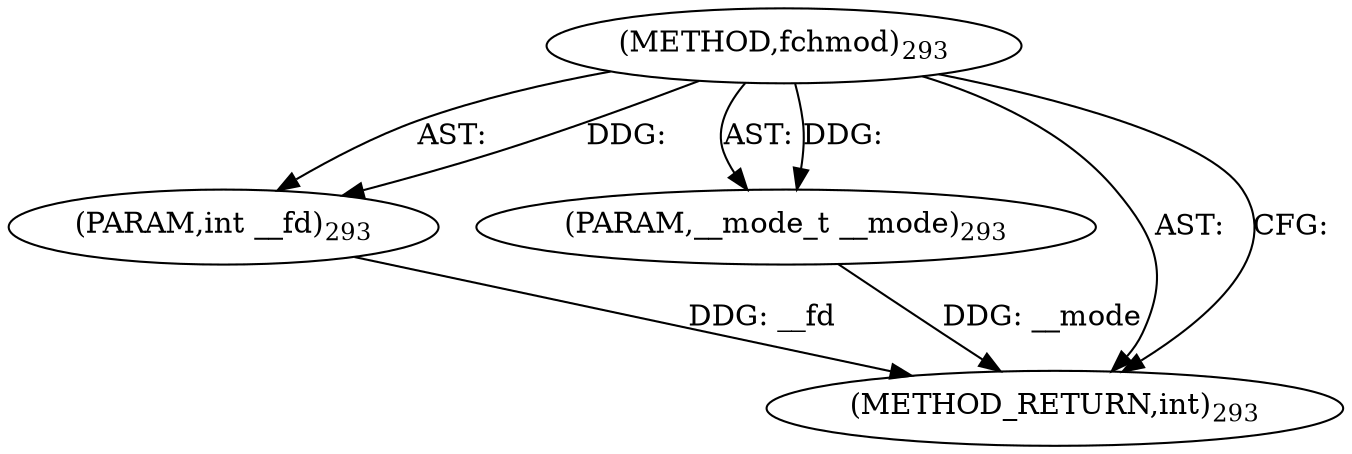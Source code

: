 digraph "fchmod" {  
"33452" [label = <(METHOD,fchmod)<SUB>293</SUB>> ]
"33453" [label = <(PARAM,int __fd)<SUB>293</SUB>> ]
"33454" [label = <(PARAM,__mode_t __mode)<SUB>293</SUB>> ]
"33455" [label = <(METHOD_RETURN,int)<SUB>293</SUB>> ]
  "33452" -> "33453"  [ label = "AST: "] 
  "33452" -> "33454"  [ label = "AST: "] 
  "33452" -> "33455"  [ label = "AST: "] 
  "33452" -> "33455"  [ label = "CFG: "] 
  "33453" -> "33455"  [ label = "DDG: __fd"] 
  "33454" -> "33455"  [ label = "DDG: __mode"] 
  "33452" -> "33453"  [ label = "DDG: "] 
  "33452" -> "33454"  [ label = "DDG: "] 
}
